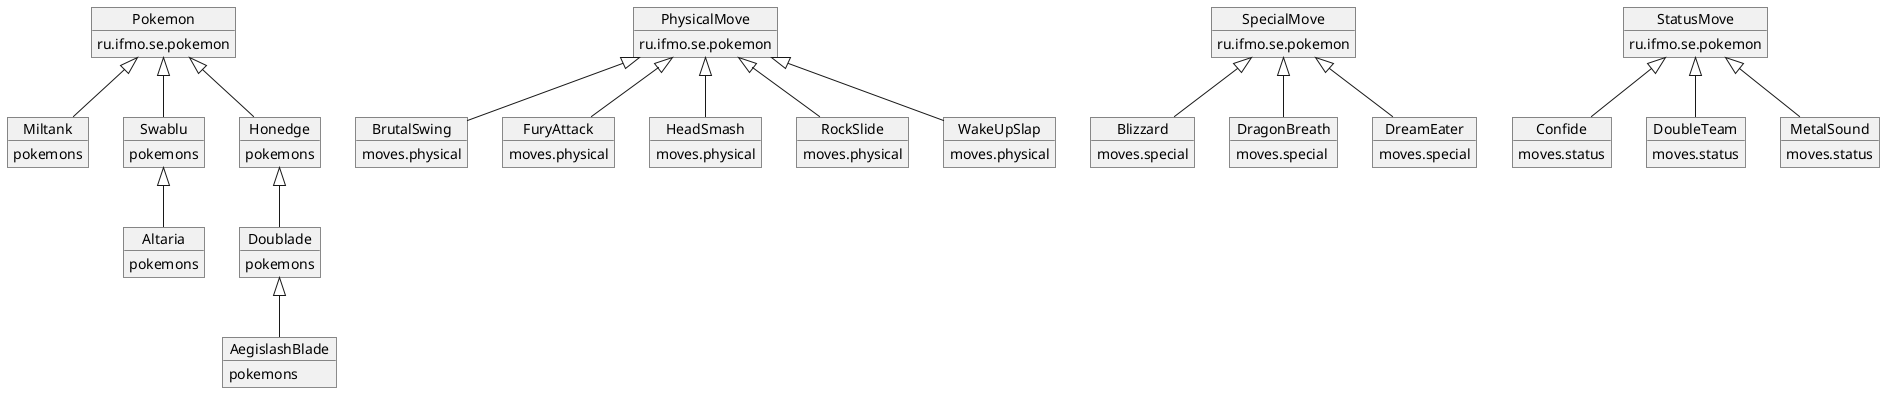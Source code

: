 @startuml
object Pokemon
Pokemon : ru.ifmo.se.pokemon
object PhysicalMove
PhysicalMove : ru.ifmo.se.pokemon
object SpecialMove
SpecialMove : ru.ifmo.se.pokemon
object StatusMove
StatusMove : ru.ifmo.se.pokemon




object Miltank
Miltank : pokemons
object Swablu
Swablu : pokemons
object Altaria
Altaria : pokemons
object Honedge
Honedge : pokemons
object Doublade
Doublade : pokemons
object AegislashBlade
AegislashBlade : pokemons



object BrutalSwing
BrutalSwing : moves.physical
object FuryAttack
FuryAttack : moves.physical
object HeadSmash
HeadSmash : moves.physical
object RockSlide
RockSlide : moves.physical
object WakeUpSlap
WakeUpSlap : moves.physical
object Blizzard
Blizzard : moves.special
object DragonBreath
DragonBreath : moves.special
object DreamEater
DreamEater : moves.special
object Confide
Confide : moves.status
object DoubleTeam
DoubleTeam : moves.status
object MetalSound
MetalSound : moves.status


Pokemon <|-- Miltank
Pokemon <|-- Swablu
Swablu <|-- Altaria
Pokemon <|-- Honedge
Honedge <|-- Doublade
Doublade <|-- AegislashBlade

PhysicalMove <|-- BrutalSwing
PhysicalMove <|-- FuryAttack
PhysicalMove <|-- HeadSmash
PhysicalMove <|-- RockSlide
PhysicalMove <|-- WakeUpSlap

SpecialMove <|--  Blizzard
SpecialMove <|--  DragonBreath
SpecialMove <|--  DreamEater

StatusMove <|--  Confide
StatusMove <|--  DoubleTeam
StatusMove <|--  MetalSound

'
'Miltank <-- WakeUpSlap
'Miltank <-- RockSlide
'Miltank <-- Blizzard
'Miltank <-- DoubleTeam
'
'AegislashBlade <-- HeadSmash
'AegislashBlade <-- MetalSound
'AegislashBlade <-- BrutalSwing
'AegislashBlade <-- DoubleTeam

'Doublade <-- MetalSound
'Doublade <-- BrutalSwing
'Doublade <-- DoubleTeam

'
'Honedge <-- BrutalSwing
'Honedge <-- DoubleTeam
'
'Swablu <-- Confide
'Swablu <-- FuryAttack
'Swablu <-- DreamEater
'
'Altaria <-- DragonBreath
'Altaria <-- Confide
'Altaria <-- FuryAttack
'Altaria <-- DreamEater


@enduml